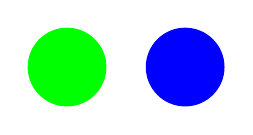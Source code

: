 \begin{tikzpicture}
  \fill[green] (-0.75, 0) circle (0.5);
  \fill[blue] (0.75, 0) circle (0.5);
\end{tikzpicture}
